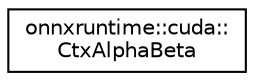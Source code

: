 digraph "Graphical Class Hierarchy"
{
  edge [fontname="Helvetica",fontsize="10",labelfontname="Helvetica",labelfontsize="10"];
  node [fontname="Helvetica",fontsize="10",shape=record];
  rankdir="LR";
  Node0 [label="onnxruntime::cuda::\lCtxAlphaBeta",height=0.2,width=0.4,color="black", fillcolor="white", style="filled",URL="$structonnxruntime_1_1cuda_1_1CtxAlphaBeta.html"];
}
